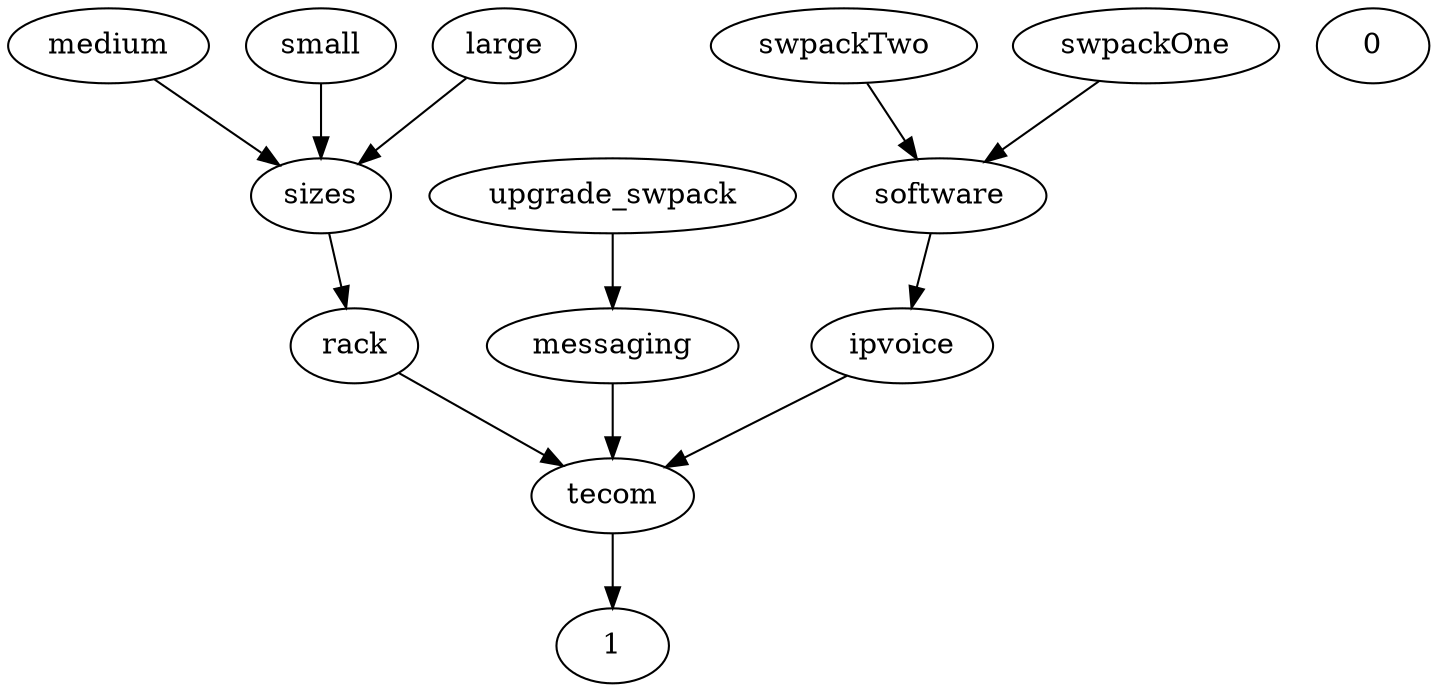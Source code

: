 digraph G {
  software;
  sizes;
  swpackTwo;
  medium;
  small;
  swpackOne;
  ipvoice;
  tecom;
  rack;
  messaging;
  upgrade_swpack;
  0;
  1;
  large;
  ipvoice -> tecom;
  tecom -> 1;
  medium -> sizes;
  swpackTwo -> software;
  software -> ipvoice;
  upgrade_swpack -> messaging;
  large -> sizes;
  rack -> tecom;
  small -> sizes;
  sizes -> rack;
  swpackOne -> software;
  messaging -> tecom;
}
